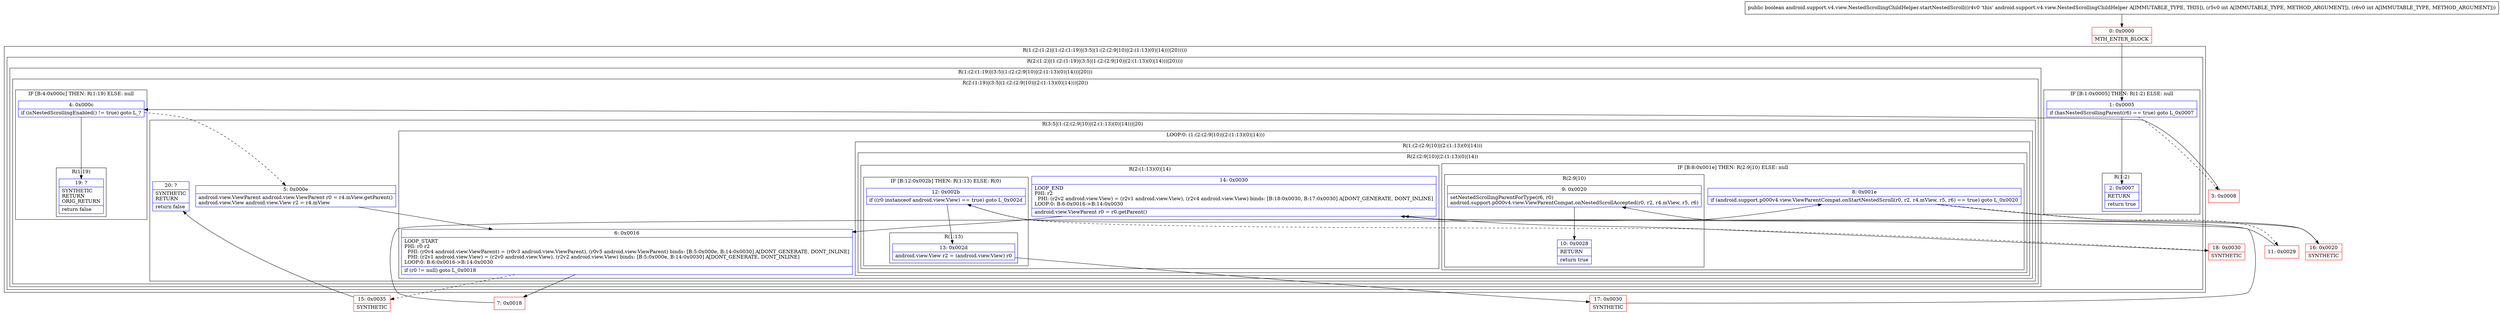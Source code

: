 digraph "CFG forandroid.support.v4.view.NestedScrollingChildHelper.startNestedScroll(II)Z" {
subgraph cluster_Region_1212533963 {
label = "R(1:(2:(1:2)|(1:(2:(1:19)|(3:5|(1:(2:(2:9|10)|(2:(1:13)(0)|14)))|20)))))";
node [shape=record,color=blue];
subgraph cluster_Region_974173168 {
label = "R(2:(1:2)|(1:(2:(1:19)|(3:5|(1:(2:(2:9|10)|(2:(1:13)(0)|14)))|20))))";
node [shape=record,color=blue];
subgraph cluster_IfRegion_1560036719 {
label = "IF [B:1:0x0005] THEN: R(1:2) ELSE: null";
node [shape=record,color=blue];
Node_1 [shape=record,label="{1\:\ 0x0005|if (hasNestedScrollingParent(r6) == true) goto L_0x0007\l}"];
subgraph cluster_Region_2079396320 {
label = "R(1:2)";
node [shape=record,color=blue];
Node_2 [shape=record,label="{2\:\ 0x0007|RETURN\l|return true\l}"];
}
}
subgraph cluster_Region_498379201 {
label = "R(1:(2:(1:19)|(3:5|(1:(2:(2:9|10)|(2:(1:13)(0)|14)))|20)))";
node [shape=record,color=blue];
subgraph cluster_Region_570693300 {
label = "R(2:(1:19)|(3:5|(1:(2:(2:9|10)|(2:(1:13)(0)|14)))|20))";
node [shape=record,color=blue];
subgraph cluster_IfRegion_476969126 {
label = "IF [B:4:0x000c] THEN: R(1:19) ELSE: null";
node [shape=record,color=blue];
Node_4 [shape=record,label="{4\:\ 0x000c|if (isNestedScrollingEnabled() != true) goto L_?\l}"];
subgraph cluster_Region_1876985050 {
label = "R(1:19)";
node [shape=record,color=blue];
Node_19 [shape=record,label="{19\:\ ?|SYNTHETIC\lRETURN\lORIG_RETURN\l|return false\l}"];
}
}
subgraph cluster_Region_807953945 {
label = "R(3:5|(1:(2:(2:9|10)|(2:(1:13)(0)|14)))|20)";
node [shape=record,color=blue];
Node_5 [shape=record,label="{5\:\ 0x000e|android.view.ViewParent android.view.ViewParent r0 = r4.mView.getParent()\landroid.view.View android.view.View r2 = r4.mView\l}"];
subgraph cluster_LoopRegion_1157440425 {
label = "LOOP:0: (1:(2:(2:9|10)|(2:(1:13)(0)|14)))";
node [shape=record,color=blue];
Node_6 [shape=record,label="{6\:\ 0x0016|LOOP_START\lPHI: r0 r2 \l  PHI: (r0v4 android.view.ViewParent) = (r0v3 android.view.ViewParent), (r0v5 android.view.ViewParent) binds: [B:5:0x000e, B:14:0x0030] A[DONT_GENERATE, DONT_INLINE]\l  PHI: (r2v1 android.view.View) = (r2v0 android.view.View), (r2v2 android.view.View) binds: [B:5:0x000e, B:14:0x0030] A[DONT_GENERATE, DONT_INLINE]\lLOOP:0: B:6:0x0016\-\>B:14:0x0030\l|if (r0 != null) goto L_0x0018\l}"];
subgraph cluster_Region_1470288454 {
label = "R(1:(2:(2:9|10)|(2:(1:13)(0)|14)))";
node [shape=record,color=blue];
subgraph cluster_Region_1427230640 {
label = "R(2:(2:9|10)|(2:(1:13)(0)|14))";
node [shape=record,color=blue];
subgraph cluster_IfRegion_854282177 {
label = "IF [B:8:0x001e] THEN: R(2:9|10) ELSE: null";
node [shape=record,color=blue];
Node_8 [shape=record,label="{8\:\ 0x001e|if (android.support.p000v4.view.ViewParentCompat.onStartNestedScroll(r0, r2, r4.mView, r5, r6) == true) goto L_0x0020\l}"];
subgraph cluster_Region_1090580267 {
label = "R(2:9|10)";
node [shape=record,color=blue];
Node_9 [shape=record,label="{9\:\ 0x0020|setNestedScrollingParentForType(r6, r0)\landroid.support.p000v4.view.ViewParentCompat.onNestedScrollAccepted(r0, r2, r4.mView, r5, r6)\l}"];
Node_10 [shape=record,label="{10\:\ 0x0028|RETURN\l|return true\l}"];
}
}
subgraph cluster_Region_737076702 {
label = "R(2:(1:13)(0)|14)";
node [shape=record,color=blue];
subgraph cluster_IfRegion_1825402057 {
label = "IF [B:12:0x002b] THEN: R(1:13) ELSE: R(0)";
node [shape=record,color=blue];
Node_12 [shape=record,label="{12\:\ 0x002b|if ((r0 instanceof android.view.View) == true) goto L_0x002d\l}"];
subgraph cluster_Region_810661019 {
label = "R(1:13)";
node [shape=record,color=blue];
Node_13 [shape=record,label="{13\:\ 0x002d|android.view.View r2 = (android.view.View) r0\l}"];
}
subgraph cluster_Region_642430332 {
label = "R(0)";
node [shape=record,color=blue];
}
}
Node_14 [shape=record,label="{14\:\ 0x0030|LOOP_END\lPHI: r2 \l  PHI: (r2v2 android.view.View) = (r2v1 android.view.View), (r2v4 android.view.View) binds: [B:18:0x0030, B:17:0x0030] A[DONT_GENERATE, DONT_INLINE]\lLOOP:0: B:6:0x0016\-\>B:14:0x0030\l|android.view.ViewParent r0 = r0.getParent()\l}"];
}
}
}
}
Node_20 [shape=record,label="{20\:\ ?|SYNTHETIC\lRETURN\l|return false\l}"];
}
}
}
}
}
Node_0 [shape=record,color=red,label="{0\:\ 0x0000|MTH_ENTER_BLOCK\l}"];
Node_3 [shape=record,color=red,label="{3\:\ 0x0008}"];
Node_7 [shape=record,color=red,label="{7\:\ 0x0018}"];
Node_11 [shape=record,color=red,label="{11\:\ 0x0029}"];
Node_15 [shape=record,color=red,label="{15\:\ 0x0035|SYNTHETIC\l}"];
Node_16 [shape=record,color=red,label="{16\:\ 0x0020|SYNTHETIC\l}"];
Node_17 [shape=record,color=red,label="{17\:\ 0x0030|SYNTHETIC\l}"];
Node_18 [shape=record,color=red,label="{18\:\ 0x0030|SYNTHETIC\l}"];
MethodNode[shape=record,label="{public boolean android.support.v4.view.NestedScrollingChildHelper.startNestedScroll((r4v0 'this' android.support.v4.view.NestedScrollingChildHelper A[IMMUTABLE_TYPE, THIS]), (r5v0 int A[IMMUTABLE_TYPE, METHOD_ARGUMENT]), (r6v0 int A[IMMUTABLE_TYPE, METHOD_ARGUMENT])) }"];
MethodNode -> Node_0;
Node_1 -> Node_2;
Node_1 -> Node_3[style=dashed];
Node_4 -> Node_5[style=dashed];
Node_4 -> Node_19;
Node_5 -> Node_6;
Node_6 -> Node_7;
Node_6 -> Node_15[style=dashed];
Node_8 -> Node_11[style=dashed];
Node_8 -> Node_16;
Node_9 -> Node_10;
Node_12 -> Node_13;
Node_12 -> Node_18[style=dashed];
Node_13 -> Node_17;
Node_14 -> Node_6;
Node_0 -> Node_1;
Node_3 -> Node_4;
Node_7 -> Node_8;
Node_11 -> Node_12;
Node_15 -> Node_20;
Node_16 -> Node_9;
Node_17 -> Node_14;
Node_18 -> Node_14;
}

